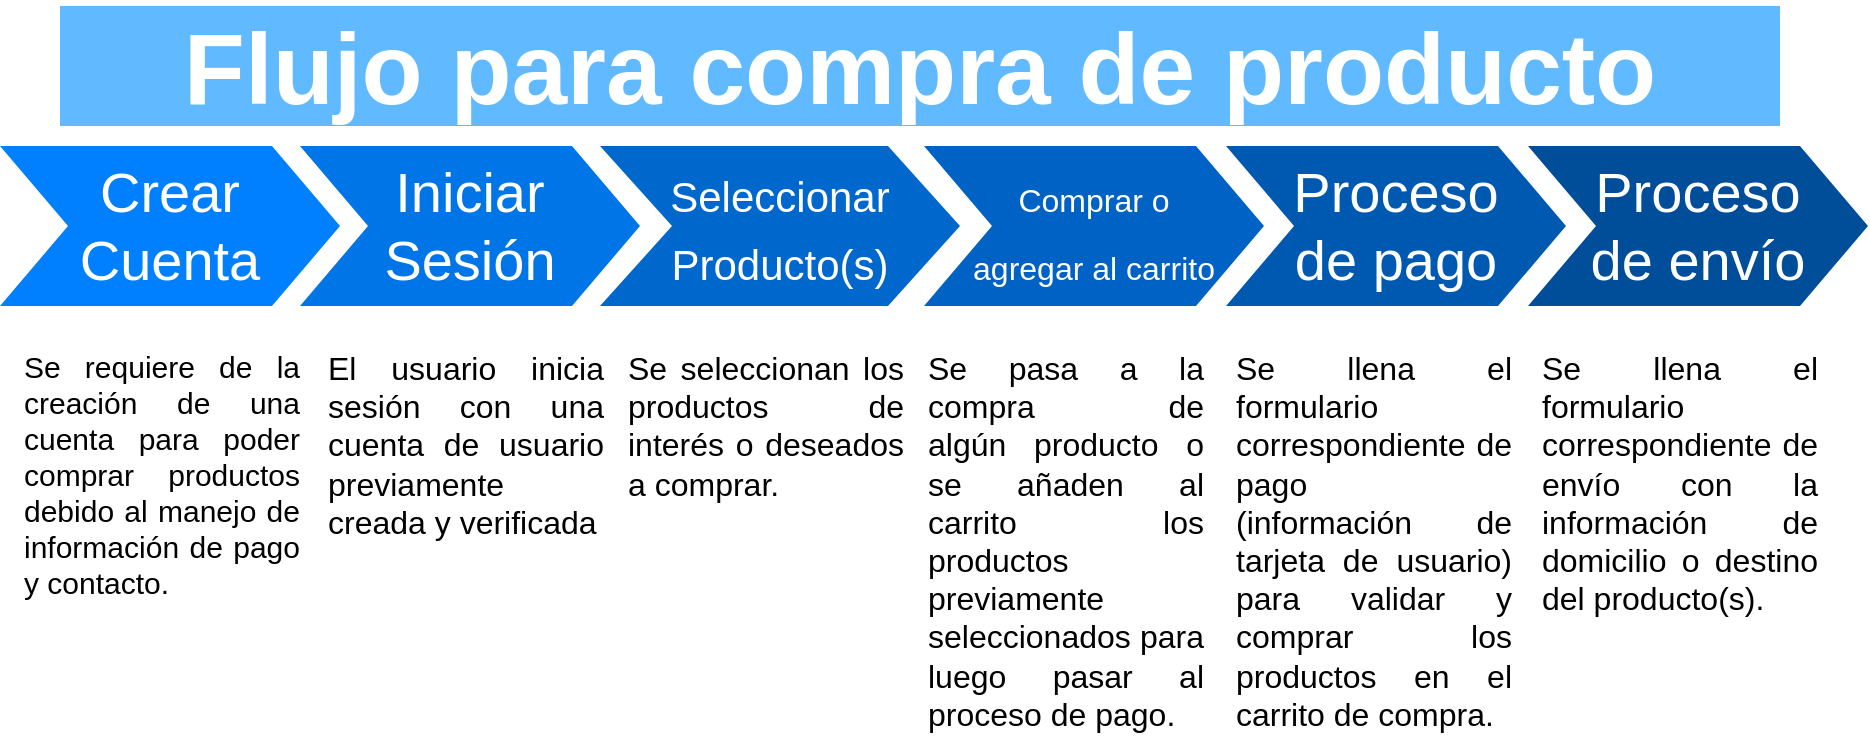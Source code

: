 <mxfile version="13.0.2" type="device"><diagram name="Page-1" id="d9b1e647-80fa-b4a2-5024-87a742678bcc"><mxGraphModel dx="1577" dy="825" grid="1" gridSize="10" guides="1" tooltips="1" connect="1" arrows="1" fold="1" page="1" pageScale="1" pageWidth="1100" pageHeight="850" background="#ffffff" math="0" shadow="0"><root><mxCell id="0"/><mxCell id="1" parent="0"/><mxCell id="57fe6abec08f04cb-1" value="Crear Cuenta" style="shape=step;whiteSpace=wrap;html=1;fontSize=28;fillColor=#0080FF;fontColor=#FFFFFF;strokeColor=none;" parent="1" vertex="1"><mxGeometry x="90" y="180" width="170" height="80" as="geometry"/></mxCell><mxCell id="57fe6abec08f04cb-2" value="Iniciar Sesión" style="shape=step;whiteSpace=wrap;html=1;fontSize=28;fillColor=#0075E8;fontColor=#FFFFFF;strokeColor=none;" parent="1" vertex="1"><mxGeometry x="240" y="180" width="170" height="80" as="geometry"/></mxCell><mxCell id="57fe6abec08f04cb-3" value="&lt;font style=&quot;line-height: 0% ; font-size: 21px&quot;&gt;Seleccionar Producto(s)&lt;/font&gt;" style="shape=step;whiteSpace=wrap;html=1;fontSize=28;fillColor=#0067CC;fontColor=#FFFFFF;strokeColor=none;" parent="1" vertex="1"><mxGeometry x="390" y="180" width="180" height="80" as="geometry"/></mxCell><mxCell id="57fe6abec08f04cb-4" value="&lt;font style=&quot;font-size: 16px ; line-height: 40%&quot;&gt;Comprar o &lt;br&gt;agregar al carrito&lt;/font&gt;" style="shape=step;whiteSpace=wrap;html=1;fontSize=28;fillColor=#0062C4;fontColor=#FFFFFF;strokeColor=none;" parent="1" vertex="1"><mxGeometry x="552" y="180" width="170" height="80" as="geometry"/></mxCell><mxCell id="57fe6abec08f04cb-5" value="Proceso&lt;br&gt;de pago" style="shape=step;whiteSpace=wrap;html=1;fontSize=28;fillColor=#0059B0;fontColor=#FFFFFF;strokeColor=none;" parent="1" vertex="1"><mxGeometry x="703" y="180" width="170" height="80" as="geometry"/></mxCell><mxCell id="57fe6abec08f04cb-6" value="Proceso&lt;br&gt;de envío" style="shape=step;whiteSpace=wrap;html=1;fontSize=28;fillColor=#004D99;fontColor=#FFFFFF;strokeColor=none;" parent="1" vertex="1"><mxGeometry x="854" y="180" width="170" height="80" as="geometry"/></mxCell><mxCell id="57fe6abec08f04cb-7" value="&lt;font style=&quot;font-size: 50px&quot; color=&quot;#ffffff&quot;&gt;Flujo para compra de producto&lt;/font&gt;" style="text;html=1;strokeColor=none;fillColor=#61BAFF;align=center;verticalAlign=middle;whiteSpace=wrap;fontSize=54;fontStyle=1;fontColor=#004D99;" parent="1" vertex="1"><mxGeometry x="120" y="110" width="860" height="60" as="geometry"/></mxCell><mxCell id="57fe6abec08f04cb-8" value="&lt;div style=&quot;text-align: justify&quot;&gt;&lt;span style=&quot;font-size: 15px&quot;&gt;Se requiere de la creación de una cuenta para poder comprar productos debido al manejo de información de pago y contacto.&lt;/span&gt;&lt;/div&gt;" style="text;spacingTop=-5;fillColor=#ffffff;whiteSpace=wrap;html=1;align=left;fontSize=12;fontFamily=Helvetica;fillColor=none;strokeColor=none;" parent="1" vertex="1"><mxGeometry x="100" y="280" width="140" height="130" as="geometry"/></mxCell><mxCell id="57fe6abec08f04cb-9" value="&lt;div style=&quot;text-align: justify&quot;&gt;&lt;span&gt;&lt;font&gt;&lt;span style=&quot;font-size: 16px&quot;&gt;El usuario inicia sesión&amp;nbsp;con una cuenta de usuario previamente creada y verificada&lt;/span&gt;&lt;/font&gt;&lt;/span&gt;&lt;/div&gt;" style="text;spacingTop=-5;fillColor=#ffffff;whiteSpace=wrap;html=1;align=left;fontSize=12;fontFamily=Helvetica;fillColor=none;strokeColor=none;" parent="1" vertex="1"><mxGeometry x="252" y="280" width="140" height="120" as="geometry"/></mxCell><mxCell id="57fe6abec08f04cb-10" value="&lt;div style=&quot;text-align: justify&quot;&gt;&lt;span style=&quot;font-size: 16px&quot;&gt;Se seleccionan los productos de interés o deseados a comprar.&lt;/span&gt;&lt;/div&gt;" style="text;spacingTop=-5;fillColor=#ffffff;whiteSpace=wrap;html=1;align=left;fontSize=12;fontFamily=Helvetica;fillColor=none;strokeColor=none;" parent="1" vertex="1"><mxGeometry x="402" y="280" width="140" height="130" as="geometry"/></mxCell><mxCell id="57fe6abec08f04cb-11" value="&lt;div style=&quot;text-align: justify&quot;&gt;&lt;span&gt;&lt;span style=&quot;font-size: 16px&quot;&gt;Se pasa a la compra de algún&amp;nbsp;producto o se añaden al carrito los productos previamente seleccionados para luego pasar al proceso de pago.&lt;/span&gt;&lt;/span&gt;&lt;span style=&quot;font-size: 16px&quot;&gt;&amp;nbsp;&lt;/span&gt;&lt;/div&gt;" style="text;spacingTop=-5;fillColor=#ffffff;whiteSpace=wrap;html=1;align=left;fontSize=12;fontFamily=Helvetica;fillColor=none;strokeColor=none;" parent="1" vertex="1"><mxGeometry x="552" y="280" width="140" height="190" as="geometry"/></mxCell><mxCell id="57fe6abec08f04cb-12" value="&lt;div style=&quot;text-align: justify&quot;&gt;&lt;span style=&quot;font-size: 16px&quot;&gt;Se llena el formulario correspondiente de pago (información&amp;nbsp;de tarjeta de usuario) para validar y comprar los productos en el carrito de compra.&lt;/span&gt;&lt;/div&gt;" style="text;spacingTop=-5;fillColor=#ffffff;whiteSpace=wrap;html=1;align=left;fontSize=12;fontFamily=Helvetica;fillColor=none;strokeColor=none;" parent="1" vertex="1"><mxGeometry x="706" y="280" width="140" height="200" as="geometry"/></mxCell><mxCell id="57fe6abec08f04cb-13" value="&lt;div style=&quot;text-align: justify&quot;&gt;&lt;span style=&quot;font-size: 16px&quot;&gt;Se llena el formulario correspondiente de envío con la información de domicilio o destino del producto(s).&lt;/span&gt;&lt;/div&gt;" style="text;spacingTop=-5;fillColor=#ffffff;whiteSpace=wrap;html=1;align=left;fontSize=12;fontFamily=Helvetica;fillColor=none;strokeColor=none;" parent="1" vertex="1"><mxGeometry x="859" y="280" width="140" height="140" as="geometry"/></mxCell></root></mxGraphModel></diagram></mxfile>